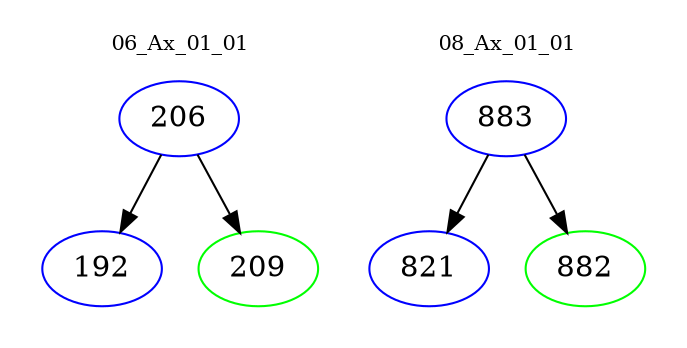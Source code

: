 digraph{
subgraph cluster_0 {
color = white
label = "06_Ax_01_01";
fontsize=10;
T0_206 [label="206", color="blue"]
T0_206 -> T0_192 [color="black"]
T0_192 [label="192", color="blue"]
T0_206 -> T0_209 [color="black"]
T0_209 [label="209", color="green"]
}
subgraph cluster_1 {
color = white
label = "08_Ax_01_01";
fontsize=10;
T1_883 [label="883", color="blue"]
T1_883 -> T1_821 [color="black"]
T1_821 [label="821", color="blue"]
T1_883 -> T1_882 [color="black"]
T1_882 [label="882", color="green"]
}
}
